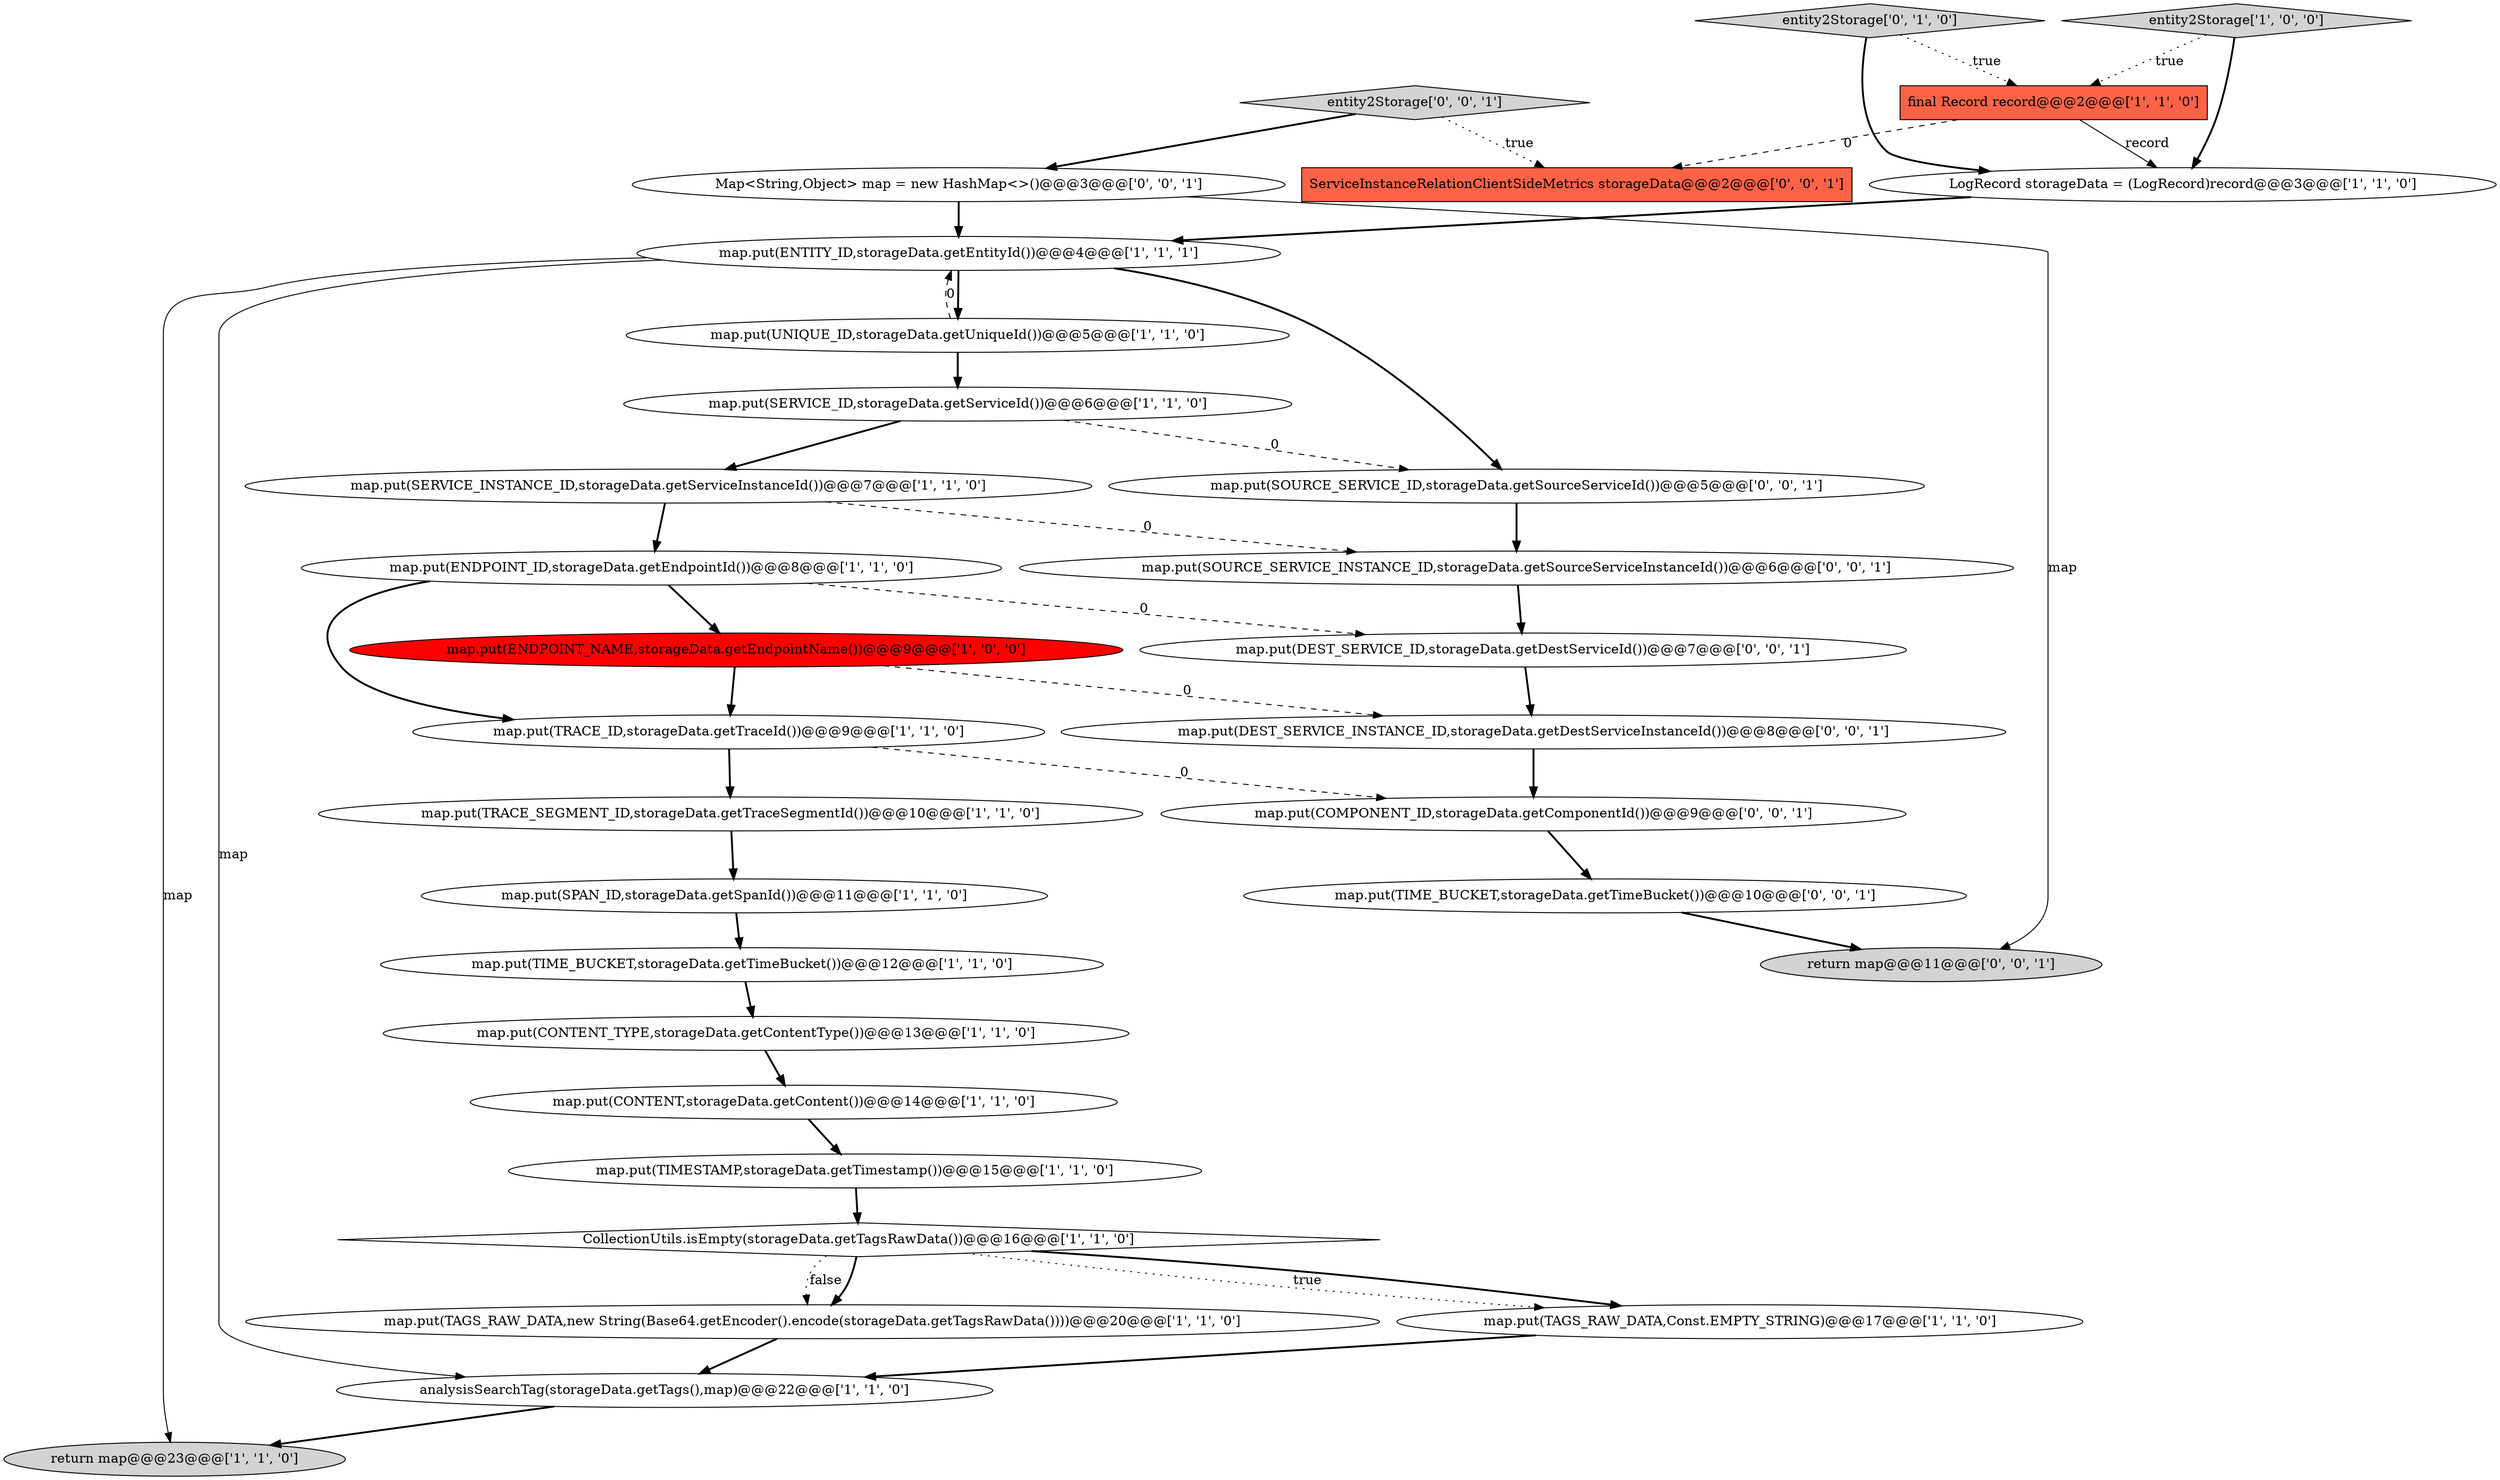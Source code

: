 digraph {
18 [style = filled, label = "map.put(CONTENT_TYPE,storageData.getContentType())@@@13@@@['1', '1', '0']", fillcolor = white, shape = ellipse image = "AAA0AAABBB1BBB"];
11 [style = filled, label = "map.put(TAGS_RAW_DATA,Const.EMPTY_STRING)@@@17@@@['1', '1', '0']", fillcolor = white, shape = ellipse image = "AAA0AAABBB1BBB"];
21 [style = filled, label = "entity2Storage['0', '1', '0']", fillcolor = lightgray, shape = diamond image = "AAA0AAABBB2BBB"];
13 [style = filled, label = "CollectionUtils.isEmpty(storageData.getTagsRawData())@@@16@@@['1', '1', '0']", fillcolor = white, shape = diamond image = "AAA0AAABBB1BBB"];
16 [style = filled, label = "LogRecord storageData = (LogRecord)record@@@3@@@['1', '1', '0']", fillcolor = white, shape = ellipse image = "AAA0AAABBB1BBB"];
24 [style = filled, label = "map.put(DEST_SERVICE_INSTANCE_ID,storageData.getDestServiceInstanceId())@@@8@@@['0', '0', '1']", fillcolor = white, shape = ellipse image = "AAA0AAABBB3BBB"];
30 [style = filled, label = "return map@@@11@@@['0', '0', '1']", fillcolor = lightgray, shape = ellipse image = "AAA0AAABBB3BBB"];
8 [style = filled, label = "analysisSearchTag(storageData.getTags(),map)@@@22@@@['1', '1', '0']", fillcolor = white, shape = ellipse image = "AAA0AAABBB1BBB"];
3 [style = filled, label = "map.put(CONTENT,storageData.getContent())@@@14@@@['1', '1', '0']", fillcolor = white, shape = ellipse image = "AAA0AAABBB1BBB"];
22 [style = filled, label = "ServiceInstanceRelationClientSideMetrics storageData@@@2@@@['0', '0', '1']", fillcolor = tomato, shape = box image = "AAA0AAABBB3BBB"];
7 [style = filled, label = "map.put(SERVICE_INSTANCE_ID,storageData.getServiceInstanceId())@@@7@@@['1', '1', '0']", fillcolor = white, shape = ellipse image = "AAA0AAABBB1BBB"];
5 [style = filled, label = "map.put(TRACE_SEGMENT_ID,storageData.getTraceSegmentId())@@@10@@@['1', '1', '0']", fillcolor = white, shape = ellipse image = "AAA0AAABBB1BBB"];
6 [style = filled, label = "map.put(TIMESTAMP,storageData.getTimestamp())@@@15@@@['1', '1', '0']", fillcolor = white, shape = ellipse image = "AAA0AAABBB1BBB"];
0 [style = filled, label = "map.put(ENTITY_ID,storageData.getEntityId())@@@4@@@['1', '1', '1']", fillcolor = white, shape = ellipse image = "AAA0AAABBB1BBB"];
29 [style = filled, label = "map.put(COMPONENT_ID,storageData.getComponentId())@@@9@@@['0', '0', '1']", fillcolor = white, shape = ellipse image = "AAA0AAABBB3BBB"];
2 [style = filled, label = "entity2Storage['1', '0', '0']", fillcolor = lightgray, shape = diamond image = "AAA0AAABBB1BBB"];
10 [style = filled, label = "map.put(TRACE_ID,storageData.getTraceId())@@@9@@@['1', '1', '0']", fillcolor = white, shape = ellipse image = "AAA0AAABBB1BBB"];
27 [style = filled, label = "map.put(DEST_SERVICE_ID,storageData.getDestServiceId())@@@7@@@['0', '0', '1']", fillcolor = white, shape = ellipse image = "AAA0AAABBB3BBB"];
23 [style = filled, label = "Map<String,Object> map = new HashMap<>()@@@3@@@['0', '0', '1']", fillcolor = white, shape = ellipse image = "AAA0AAABBB3BBB"];
28 [style = filled, label = "map.put(SOURCE_SERVICE_INSTANCE_ID,storageData.getSourceServiceInstanceId())@@@6@@@['0', '0', '1']", fillcolor = white, shape = ellipse image = "AAA0AAABBB3BBB"];
1 [style = filled, label = "map.put(ENDPOINT_ID,storageData.getEndpointId())@@@8@@@['1', '1', '0']", fillcolor = white, shape = ellipse image = "AAA0AAABBB1BBB"];
20 [style = filled, label = "map.put(ENDPOINT_NAME,storageData.getEndpointName())@@@9@@@['1', '0', '0']", fillcolor = red, shape = ellipse image = "AAA1AAABBB1BBB"];
14 [style = filled, label = "map.put(UNIQUE_ID,storageData.getUniqueId())@@@5@@@['1', '1', '0']", fillcolor = white, shape = ellipse image = "AAA0AAABBB1BBB"];
19 [style = filled, label = "map.put(SERVICE_ID,storageData.getServiceId())@@@6@@@['1', '1', '0']", fillcolor = white, shape = ellipse image = "AAA0AAABBB1BBB"];
12 [style = filled, label = "map.put(TAGS_RAW_DATA,new String(Base64.getEncoder().encode(storageData.getTagsRawData())))@@@20@@@['1', '1', '0']", fillcolor = white, shape = ellipse image = "AAA0AAABBB1BBB"];
15 [style = filled, label = "map.put(TIME_BUCKET,storageData.getTimeBucket())@@@12@@@['1', '1', '0']", fillcolor = white, shape = ellipse image = "AAA0AAABBB1BBB"];
4 [style = filled, label = "final Record record@@@2@@@['1', '1', '0']", fillcolor = tomato, shape = box image = "AAA0AAABBB1BBB"];
25 [style = filled, label = "map.put(SOURCE_SERVICE_ID,storageData.getSourceServiceId())@@@5@@@['0', '0', '1']", fillcolor = white, shape = ellipse image = "AAA0AAABBB3BBB"];
31 [style = filled, label = "entity2Storage['0', '0', '1']", fillcolor = lightgray, shape = diamond image = "AAA0AAABBB3BBB"];
17 [style = filled, label = "map.put(SPAN_ID,storageData.getSpanId())@@@11@@@['1', '1', '0']", fillcolor = white, shape = ellipse image = "AAA0AAABBB1BBB"];
9 [style = filled, label = "return map@@@23@@@['1', '1', '0']", fillcolor = lightgray, shape = ellipse image = "AAA0AAABBB1BBB"];
26 [style = filled, label = "map.put(TIME_BUCKET,storageData.getTimeBucket())@@@10@@@['0', '0', '1']", fillcolor = white, shape = ellipse image = "AAA0AAABBB3BBB"];
31->22 [style = dotted, label="true"];
18->3 [style = bold, label=""];
16->0 [style = bold, label=""];
4->16 [style = solid, label="record"];
25->28 [style = bold, label=""];
7->1 [style = bold, label=""];
31->23 [style = bold, label=""];
1->27 [style = dashed, label="0"];
0->8 [style = solid, label="map"];
1->20 [style = bold, label=""];
3->6 [style = bold, label=""];
14->19 [style = bold, label=""];
24->29 [style = bold, label=""];
4->22 [style = dashed, label="0"];
10->29 [style = dashed, label="0"];
5->17 [style = bold, label=""];
23->0 [style = bold, label=""];
15->18 [style = bold, label=""];
13->11 [style = bold, label=""];
21->4 [style = dotted, label="true"];
20->10 [style = bold, label=""];
29->26 [style = bold, label=""];
26->30 [style = bold, label=""];
0->14 [style = bold, label=""];
13->12 [style = bold, label=""];
10->5 [style = bold, label=""];
7->28 [style = dashed, label="0"];
0->25 [style = bold, label=""];
20->24 [style = dashed, label="0"];
12->8 [style = bold, label=""];
13->12 [style = dotted, label="false"];
6->13 [style = bold, label=""];
14->0 [style = dashed, label="0"];
2->4 [style = dotted, label="true"];
17->15 [style = bold, label=""];
8->9 [style = bold, label=""];
0->9 [style = solid, label="map"];
21->16 [style = bold, label=""];
11->8 [style = bold, label=""];
13->11 [style = dotted, label="true"];
27->24 [style = bold, label=""];
28->27 [style = bold, label=""];
19->25 [style = dashed, label="0"];
1->10 [style = bold, label=""];
19->7 [style = bold, label=""];
23->30 [style = solid, label="map"];
2->16 [style = bold, label=""];
}
